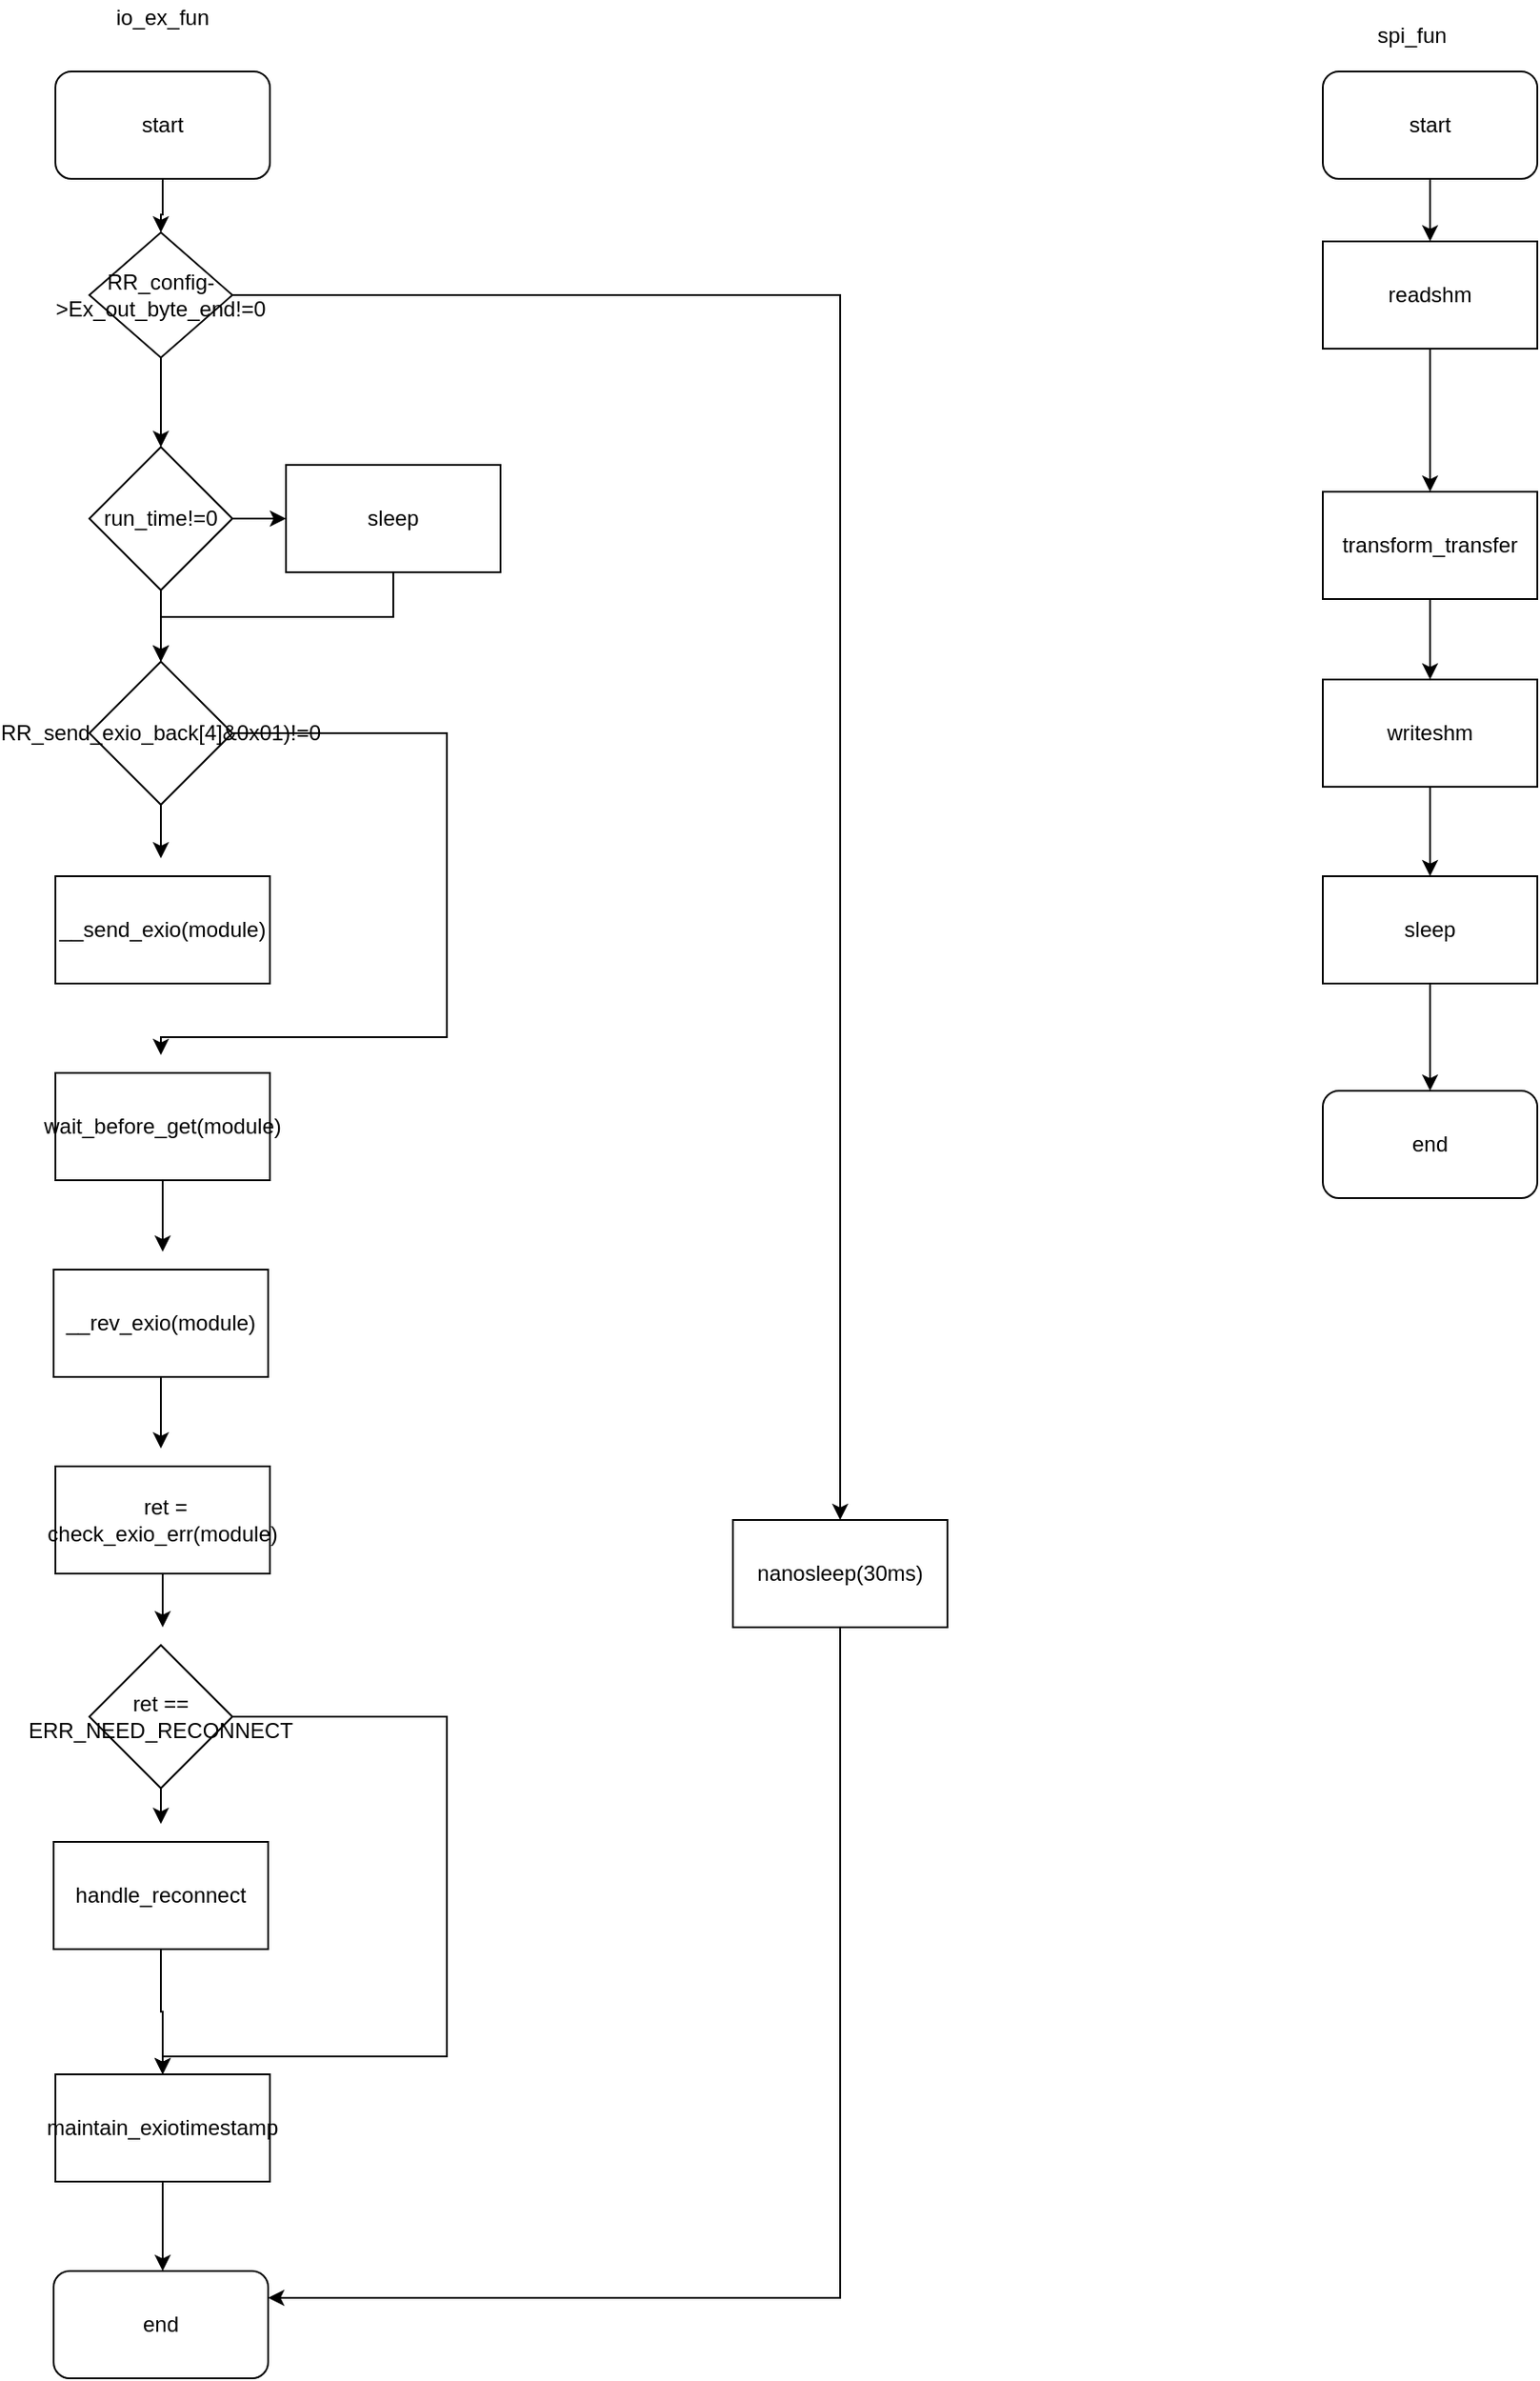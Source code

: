 <mxfile pages="1" version="11.2.5" type="github"><diagram id="6a731a19-8d31-9384-78a2-239565b7b9f0" name="Page-1"><mxGraphModel dx="1357" dy="809" grid="1" gridSize="10" guides="1" tooltips="1" connect="1" arrows="1" fold="1" page="1" pageScale="1" pageWidth="1169" pageHeight="827" background="#ffffff" math="0" shadow="0"><root><mxCell id="0"/><mxCell id="1" parent="0"/><mxCell id="ogL311nrTDstwzIpkYon-56" value="io_ex_fun" style="text;html=1;strokeColor=none;fillColor=none;align=center;verticalAlign=middle;whiteSpace=wrap;rounded=0;" vertex="1" parent="1"><mxGeometry x="221" y="20" width="40" height="20" as="geometry"/></mxCell><mxCell id="ogL311nrTDstwzIpkYon-57" value="spi_fun" style="text;html=1;strokeColor=none;fillColor=none;align=center;verticalAlign=middle;whiteSpace=wrap;rounded=0;" vertex="1" parent="1"><mxGeometry x="920" y="30" width="40" height="20" as="geometry"/></mxCell><mxCell id="ogL311nrTDstwzIpkYon-87" style="edgeStyle=orthogonalEdgeStyle;rounded=0;orthogonalLoop=1;jettySize=auto;html=1;entryX=0.5;entryY=0;entryDx=0;entryDy=0;" edge="1" parent="1" source="ogL311nrTDstwzIpkYon-58" target="ogL311nrTDstwzIpkYon-89"><mxGeometry relative="1" as="geometry"><mxPoint x="241" y="160" as="targetPoint"/></mxGeometry></mxCell><mxCell id="ogL311nrTDstwzIpkYon-58" value="start" style="rounded=1;whiteSpace=wrap;html=1;" vertex="1" parent="1"><mxGeometry x="181" y="60" width="120" height="60" as="geometry"/></mxCell><mxCell id="ogL311nrTDstwzIpkYon-63" style="edgeStyle=orthogonalEdgeStyle;rounded=0;orthogonalLoop=1;jettySize=auto;html=1;" edge="1" parent="1" source="ogL311nrTDstwzIpkYon-62"><mxGeometry relative="1" as="geometry"><mxPoint x="310" y="310" as="targetPoint"/></mxGeometry></mxCell><mxCell id="ogL311nrTDstwzIpkYon-65" style="edgeStyle=orthogonalEdgeStyle;rounded=0;orthogonalLoop=1;jettySize=auto;html=1;exitX=0.5;exitY=1;exitDx=0;exitDy=0;" edge="1" parent="1" source="ogL311nrTDstwzIpkYon-62" target="ogL311nrTDstwzIpkYon-67"><mxGeometry relative="1" as="geometry"><mxPoint x="240" y="390" as="targetPoint"/></mxGeometry></mxCell><mxCell id="ogL311nrTDstwzIpkYon-62" value="run_time!=0" style="rhombus;whiteSpace=wrap;html=1;" vertex="1" parent="1"><mxGeometry x="200" y="270" width="80" height="80" as="geometry"/></mxCell><mxCell id="ogL311nrTDstwzIpkYon-69" style="edgeStyle=orthogonalEdgeStyle;rounded=0;orthogonalLoop=1;jettySize=auto;html=1;exitX=0.5;exitY=1;exitDx=0;exitDy=0;entryX=0.5;entryY=0;entryDx=0;entryDy=0;" edge="1" parent="1" source="ogL311nrTDstwzIpkYon-64" target="ogL311nrTDstwzIpkYon-67"><mxGeometry relative="1" as="geometry"/></mxCell><mxCell id="ogL311nrTDstwzIpkYon-64" value="sleep" style="rounded=0;whiteSpace=wrap;html=1;" vertex="1" parent="1"><mxGeometry x="310" y="280" width="120" height="60" as="geometry"/></mxCell><mxCell id="ogL311nrTDstwzIpkYon-66" value="__send_exio(module)" style="rounded=0;whiteSpace=wrap;html=1;" vertex="1" parent="1"><mxGeometry x="181" y="510" width="120" height="60" as="geometry"/></mxCell><mxCell id="ogL311nrTDstwzIpkYon-68" style="edgeStyle=orthogonalEdgeStyle;rounded=0;orthogonalLoop=1;jettySize=auto;html=1;" edge="1" parent="1" source="ogL311nrTDstwzIpkYon-67"><mxGeometry relative="1" as="geometry"><mxPoint x="240" y="500" as="targetPoint"/></mxGeometry></mxCell><mxCell id="ogL311nrTDstwzIpkYon-70" style="edgeStyle=orthogonalEdgeStyle;rounded=0;orthogonalLoop=1;jettySize=auto;html=1;" edge="1" parent="1" source="ogL311nrTDstwzIpkYon-67"><mxGeometry relative="1" as="geometry"><mxPoint x="240" y="610" as="targetPoint"/><Array as="points"><mxPoint x="400" y="430"/><mxPoint x="400" y="600"/><mxPoint x="240" y="600"/></Array></mxGeometry></mxCell><mxCell id="ogL311nrTDstwzIpkYon-67" value="RR_send_exio_back[4]&amp;amp;0x01)!=0 " style="rhombus;whiteSpace=wrap;html=1;" vertex="1" parent="1"><mxGeometry x="200" y="390" width="80" height="80" as="geometry"/></mxCell><mxCell id="ogL311nrTDstwzIpkYon-72" style="edgeStyle=orthogonalEdgeStyle;rounded=0;orthogonalLoop=1;jettySize=auto;html=1;" edge="1" parent="1" source="ogL311nrTDstwzIpkYon-71"><mxGeometry relative="1" as="geometry"><mxPoint x="241" y="720" as="targetPoint"/></mxGeometry></mxCell><mxCell id="ogL311nrTDstwzIpkYon-71" value="wait_before_get(module)" style="rounded=0;whiteSpace=wrap;html=1;" vertex="1" parent="1"><mxGeometry x="181" y="620" width="120" height="60" as="geometry"/></mxCell><mxCell id="ogL311nrTDstwzIpkYon-74" style="edgeStyle=orthogonalEdgeStyle;rounded=0;orthogonalLoop=1;jettySize=auto;html=1;" edge="1" parent="1" source="ogL311nrTDstwzIpkYon-73"><mxGeometry relative="1" as="geometry"><mxPoint x="240" y="830" as="targetPoint"/></mxGeometry></mxCell><mxCell id="ogL311nrTDstwzIpkYon-73" value="__rev_exio(module)" style="rounded=0;whiteSpace=wrap;html=1;" vertex="1" parent="1"><mxGeometry x="180" y="730" width="120" height="60" as="geometry"/></mxCell><mxCell id="ogL311nrTDstwzIpkYon-76" style="edgeStyle=orthogonalEdgeStyle;rounded=0;orthogonalLoop=1;jettySize=auto;html=1;" edge="1" parent="1" source="ogL311nrTDstwzIpkYon-75"><mxGeometry relative="1" as="geometry"><mxPoint x="241" y="930" as="targetPoint"/></mxGeometry></mxCell><mxCell id="ogL311nrTDstwzIpkYon-75" value="&amp;nbsp;ret = check_exio_err(module)" style="rounded=0;whiteSpace=wrap;html=1;" vertex="1" parent="1"><mxGeometry x="181" y="840" width="120" height="60" as="geometry"/></mxCell><mxCell id="ogL311nrTDstwzIpkYon-82" style="edgeStyle=orthogonalEdgeStyle;rounded=0;orthogonalLoop=1;jettySize=auto;html=1;entryX=0.5;entryY=0;entryDx=0;entryDy=0;" edge="1" parent="1" source="ogL311nrTDstwzIpkYon-77" target="ogL311nrTDstwzIpkYon-81"><mxGeometry relative="1" as="geometry"/></mxCell><mxCell id="ogL311nrTDstwzIpkYon-77" value="handle_reconnect" style="rounded=0;whiteSpace=wrap;html=1;" vertex="1" parent="1"><mxGeometry x="180" y="1050" width="120" height="60" as="geometry"/></mxCell><mxCell id="ogL311nrTDstwzIpkYon-79" style="edgeStyle=orthogonalEdgeStyle;rounded=0;orthogonalLoop=1;jettySize=auto;html=1;exitX=0.5;exitY=1;exitDx=0;exitDy=0;" edge="1" parent="1" source="ogL311nrTDstwzIpkYon-78"><mxGeometry relative="1" as="geometry"><mxPoint x="240" y="1040" as="targetPoint"/></mxGeometry></mxCell><mxCell id="ogL311nrTDstwzIpkYon-80" style="edgeStyle=orthogonalEdgeStyle;rounded=0;orthogonalLoop=1;jettySize=auto;html=1;" edge="1" parent="1" source="ogL311nrTDstwzIpkYon-78" target="ogL311nrTDstwzIpkYon-81"><mxGeometry relative="1" as="geometry"><mxPoint x="360" y="1180" as="targetPoint"/><Array as="points"><mxPoint x="400" y="980"/><mxPoint x="400" y="1170"/><mxPoint x="241" y="1170"/></Array></mxGeometry></mxCell><mxCell id="ogL311nrTDstwzIpkYon-78" value="ret == ERR_NEED_RECONNECT" style="rhombus;whiteSpace=wrap;html=1;" vertex="1" parent="1"><mxGeometry x="200" y="940" width="80" height="80" as="geometry"/></mxCell><mxCell id="ogL311nrTDstwzIpkYon-83" style="edgeStyle=orthogonalEdgeStyle;rounded=0;orthogonalLoop=1;jettySize=auto;html=1;" edge="1" parent="1" source="ogL311nrTDstwzIpkYon-81"><mxGeometry relative="1" as="geometry"><mxPoint x="241" y="1290" as="targetPoint"/></mxGeometry></mxCell><mxCell id="ogL311nrTDstwzIpkYon-81" value="maintain_exiotimestamp" style="rounded=0;whiteSpace=wrap;html=1;" vertex="1" parent="1"><mxGeometry x="181" y="1180" width="120" height="60" as="geometry"/></mxCell><mxCell id="ogL311nrTDstwzIpkYon-84" value="end" style="rounded=1;whiteSpace=wrap;html=1;" vertex="1" parent="1"><mxGeometry x="180" y="1290" width="120" height="60" as="geometry"/></mxCell><mxCell id="ogL311nrTDstwzIpkYon-90" value="" style="edgeStyle=orthogonalEdgeStyle;rounded=0;orthogonalLoop=1;jettySize=auto;html=1;" edge="1" parent="1" source="ogL311nrTDstwzIpkYon-89" target="ogL311nrTDstwzIpkYon-62"><mxGeometry relative="1" as="geometry"/></mxCell><mxCell id="ogL311nrTDstwzIpkYon-91" style="edgeStyle=orthogonalEdgeStyle;rounded=0;orthogonalLoop=1;jettySize=auto;html=1;" edge="1" parent="1" source="ogL311nrTDstwzIpkYon-89" target="ogL311nrTDstwzIpkYon-92"><mxGeometry relative="1" as="geometry"><mxPoint x="620" y="860" as="targetPoint"/></mxGeometry></mxCell><mxCell id="ogL311nrTDstwzIpkYon-89" value="RR_config-&amp;gt;Ex_out_byte_end!=0" style="rhombus;whiteSpace=wrap;html=1;" vertex="1" parent="1"><mxGeometry x="200" y="150" width="80" height="70" as="geometry"/></mxCell><mxCell id="ogL311nrTDstwzIpkYon-94" style="edgeStyle=orthogonalEdgeStyle;rounded=0;orthogonalLoop=1;jettySize=auto;html=1;entryX=1;entryY=0.25;entryDx=0;entryDy=0;" edge="1" parent="1" source="ogL311nrTDstwzIpkYon-92" target="ogL311nrTDstwzIpkYon-84"><mxGeometry relative="1" as="geometry"><Array as="points"><mxPoint x="620" y="1305"/></Array></mxGeometry></mxCell><mxCell id="ogL311nrTDstwzIpkYon-92" value="nanosleep(30ms)" style="rounded=0;whiteSpace=wrap;html=1;" vertex="1" parent="1"><mxGeometry x="560" y="870" width="120" height="60" as="geometry"/></mxCell><mxCell id="ogL311nrTDstwzIpkYon-97" style="edgeStyle=orthogonalEdgeStyle;rounded=0;orthogonalLoop=1;jettySize=auto;html=1;entryX=0.5;entryY=0;entryDx=0;entryDy=0;" edge="1" parent="1" source="ogL311nrTDstwzIpkYon-95" target="ogL311nrTDstwzIpkYon-96"><mxGeometry relative="1" as="geometry"/></mxCell><mxCell id="ogL311nrTDstwzIpkYon-95" value="start" style="rounded=1;whiteSpace=wrap;html=1;" vertex="1" parent="1"><mxGeometry x="890" y="60" width="120" height="60" as="geometry"/></mxCell><mxCell id="ogL311nrTDstwzIpkYon-99" value="" style="edgeStyle=orthogonalEdgeStyle;rounded=0;orthogonalLoop=1;jettySize=auto;html=1;" edge="1" parent="1" source="ogL311nrTDstwzIpkYon-96" target="ogL311nrTDstwzIpkYon-98"><mxGeometry relative="1" as="geometry"/></mxCell><mxCell id="ogL311nrTDstwzIpkYon-96" value="readshm" style="rounded=0;whiteSpace=wrap;html=1;" vertex="1" parent="1"><mxGeometry x="890" y="155" width="120" height="60" as="geometry"/></mxCell><mxCell id="ogL311nrTDstwzIpkYon-100" style="edgeStyle=orthogonalEdgeStyle;rounded=0;orthogonalLoop=1;jettySize=auto;html=1;entryX=0.5;entryY=0;entryDx=0;entryDy=0;" edge="1" parent="1" source="ogL311nrTDstwzIpkYon-98" target="ogL311nrTDstwzIpkYon-101"><mxGeometry relative="1" as="geometry"><mxPoint x="950" y="390" as="targetPoint"/></mxGeometry></mxCell><mxCell id="ogL311nrTDstwzIpkYon-98" value="transform_transfer" style="rounded=0;whiteSpace=wrap;html=1;" vertex="1" parent="1"><mxGeometry x="890" y="295" width="120" height="60" as="geometry"/></mxCell><mxCell id="ogL311nrTDstwzIpkYon-102" style="edgeStyle=orthogonalEdgeStyle;rounded=0;orthogonalLoop=1;jettySize=auto;html=1;exitX=0.5;exitY=1;exitDx=0;exitDy=0;entryX=0.5;entryY=0;entryDx=0;entryDy=0;" edge="1" parent="1" source="ogL311nrTDstwzIpkYon-101" target="ogL311nrTDstwzIpkYon-103"><mxGeometry relative="1" as="geometry"><mxPoint x="950" y="500" as="targetPoint"/></mxGeometry></mxCell><mxCell id="ogL311nrTDstwzIpkYon-101" value="writeshm" style="rounded=0;whiteSpace=wrap;html=1;" vertex="1" parent="1"><mxGeometry x="890" y="400" width="120" height="60" as="geometry"/></mxCell><mxCell id="ogL311nrTDstwzIpkYon-104" style="edgeStyle=orthogonalEdgeStyle;rounded=0;orthogonalLoop=1;jettySize=auto;html=1;entryX=0.5;entryY=0;entryDx=0;entryDy=0;" edge="1" parent="1" source="ogL311nrTDstwzIpkYon-103" target="ogL311nrTDstwzIpkYon-105"><mxGeometry relative="1" as="geometry"><mxPoint x="950" y="620" as="targetPoint"/></mxGeometry></mxCell><mxCell id="ogL311nrTDstwzIpkYon-103" value="sleep" style="rounded=0;whiteSpace=wrap;html=1;" vertex="1" parent="1"><mxGeometry x="890" y="510" width="120" height="60" as="geometry"/></mxCell><mxCell id="ogL311nrTDstwzIpkYon-105" value="end" style="rounded=1;whiteSpace=wrap;html=1;" vertex="1" parent="1"><mxGeometry x="890" y="630" width="120" height="60" as="geometry"/></mxCell></root></mxGraphModel></diagram></mxfile>